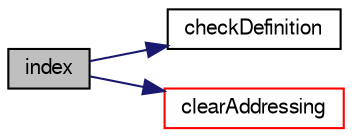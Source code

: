 digraph "index"
{
  bgcolor="transparent";
  edge [fontname="FreeSans",fontsize="10",labelfontname="FreeSans",labelfontsize="10"];
  node [fontname="FreeSans",fontsize="10",shape=record];
  rankdir="LR";
  Node219 [label="index",height=0.2,width=0.4,color="black", fillcolor="grey75", style="filled", fontcolor="black"];
  Node219 -> Node220 [color="midnightblue",fontsize="10",style="solid",fontname="FreeSans"];
  Node220 [label="checkDefinition",height=0.2,width=0.4,color="black",URL="$a27518.html#a5255d7d527edf21e56c9f860936b7b6a",tooltip="Check zone definition. Return true if in error. "];
  Node219 -> Node221 [color="midnightblue",fontsize="10",style="solid",fontname="FreeSans"];
  Node221 [label="clearAddressing",height=0.2,width=0.4,color="red",URL="$a27518.html#aac1ee7169044dccb262b78097d6ab1a8",tooltip="Clear addressing. "];
}
